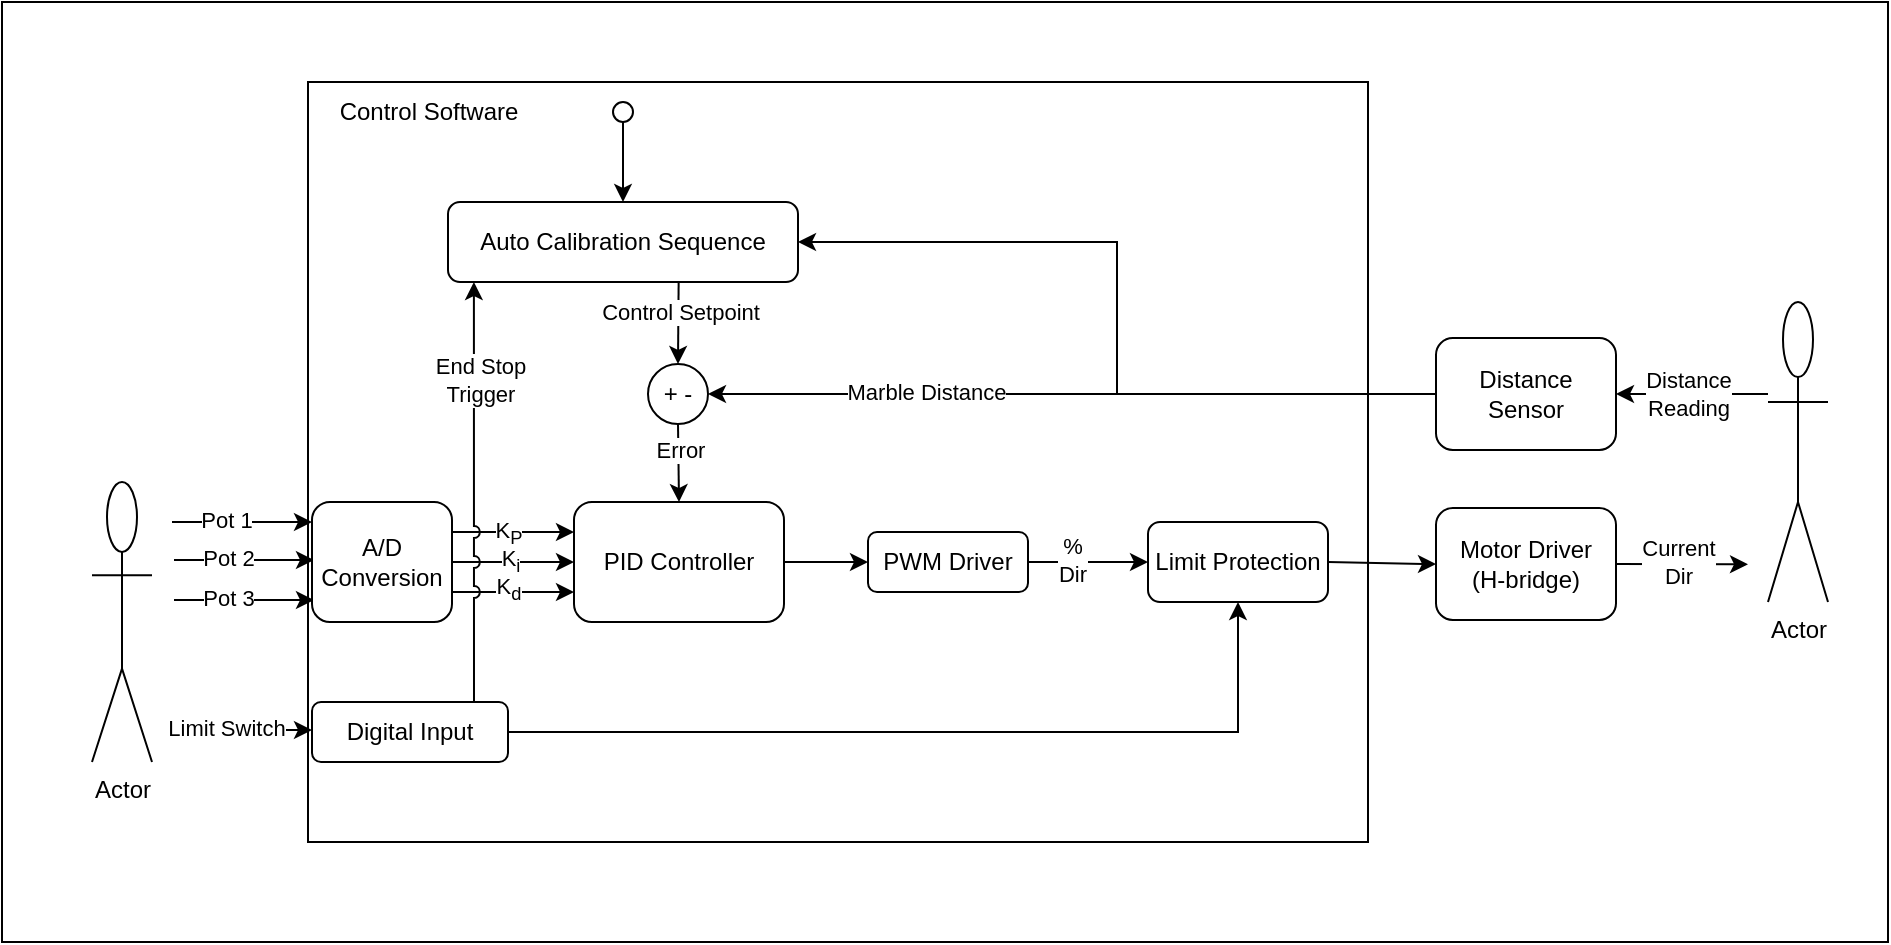 <mxfile version="20.8.16" type="device"><diagram name="Page-1" id="7k-3qhlTeluwv-7RtSWM"><mxGraphModel dx="964" dy="574" grid="1" gridSize="10" guides="1" tooltips="1" connect="1" arrows="1" fold="1" page="1" pageScale="1" pageWidth="850" pageHeight="1100" math="0" shadow="0"><root><mxCell id="0"/><mxCell id="1" parent="0"/><mxCell id="5q08fjCH1yt6JxFpCes3-77" value="" style="rounded=0;whiteSpace=wrap;html=1;" vertex="1" parent="1"><mxGeometry x="87" y="50" width="943" height="470" as="geometry"/></mxCell><mxCell id="5q08fjCH1yt6JxFpCes3-1" value="" style="rounded=0;whiteSpace=wrap;html=1;" vertex="1" parent="1"><mxGeometry x="240" y="90" width="530" height="380" as="geometry"/></mxCell><mxCell id="5q08fjCH1yt6JxFpCes3-75" style="edgeStyle=orthogonalEdgeStyle;rounded=0;jumpStyle=arc;orthogonalLoop=1;jettySize=auto;html=1;entryX=1;entryY=0.5;entryDx=0;entryDy=0;" edge="1" parent="1" source="5q08fjCH1yt6JxFpCes3-2" target="5q08fjCH1yt6JxFpCes3-38"><mxGeometry relative="1" as="geometry"><Array as="points"><mxPoint x="950" y="246"/><mxPoint x="950" y="246"/></Array></mxGeometry></mxCell><mxCell id="5q08fjCH1yt6JxFpCes3-76" value="Distance&lt;br&gt;Reading" style="edgeLabel;html=1;align=center;verticalAlign=middle;resizable=0;points=[];" vertex="1" connectable="0" parent="5q08fjCH1yt6JxFpCes3-75"><mxGeometry x="0.274" relative="1" as="geometry"><mxPoint x="8" as="offset"/></mxGeometry></mxCell><mxCell id="5q08fjCH1yt6JxFpCes3-2" value="Actor" style="shape=umlActor;verticalLabelPosition=bottom;verticalAlign=top;html=1;outlineConnect=0;" vertex="1" parent="1"><mxGeometry x="970" y="200" width="30" height="150" as="geometry"/></mxCell><mxCell id="5q08fjCH1yt6JxFpCes3-8" value="" style="endArrow=classic;html=1;rounded=0;" edge="1" parent="1"><mxGeometry width="50" height="50" relative="1" as="geometry"><mxPoint x="172" y="310" as="sourcePoint"/><mxPoint x="242" y="310" as="targetPoint"/></mxGeometry></mxCell><mxCell id="5q08fjCH1yt6JxFpCes3-10" value="Pot 1" style="edgeLabel;html=1;align=center;verticalAlign=middle;resizable=0;points=[];" vertex="1" connectable="0" parent="5q08fjCH1yt6JxFpCes3-8"><mxGeometry x="-0.228" y="1" relative="1" as="geometry"><mxPoint as="offset"/></mxGeometry></mxCell><mxCell id="5q08fjCH1yt6JxFpCes3-9" value="Actor" style="shape=umlActor;verticalLabelPosition=bottom;verticalAlign=top;html=1;outlineConnect=0;" vertex="1" parent="1"><mxGeometry x="132" y="290" width="30" height="140" as="geometry"/></mxCell><mxCell id="5q08fjCH1yt6JxFpCes3-11" value="" style="endArrow=classic;html=1;rounded=0;" edge="1" parent="1"><mxGeometry width="50" height="50" relative="1" as="geometry"><mxPoint x="173" y="329" as="sourcePoint"/><mxPoint x="243" y="329" as="targetPoint"/></mxGeometry></mxCell><mxCell id="5q08fjCH1yt6JxFpCes3-12" value="Pot 2" style="edgeLabel;html=1;align=center;verticalAlign=middle;resizable=0;points=[];" vertex="1" connectable="0" parent="5q08fjCH1yt6JxFpCes3-11"><mxGeometry x="-0.228" y="1" relative="1" as="geometry"><mxPoint as="offset"/></mxGeometry></mxCell><mxCell id="5q08fjCH1yt6JxFpCes3-13" value="" style="endArrow=classic;html=1;rounded=0;" edge="1" parent="1"><mxGeometry width="50" height="50" relative="1" as="geometry"><mxPoint x="173" y="349" as="sourcePoint"/><mxPoint x="243" y="349" as="targetPoint"/></mxGeometry></mxCell><mxCell id="5q08fjCH1yt6JxFpCes3-14" value="Pot 3" style="edgeLabel;html=1;align=center;verticalAlign=middle;resizable=0;points=[];" vertex="1" connectable="0" parent="5q08fjCH1yt6JxFpCes3-13"><mxGeometry x="-0.228" y="1" relative="1" as="geometry"><mxPoint as="offset"/></mxGeometry></mxCell><mxCell id="5q08fjCH1yt6JxFpCes3-28" style="edgeStyle=orthogonalEdgeStyle;rounded=0;orthogonalLoop=1;jettySize=auto;html=1;exitX=1;exitY=0.25;exitDx=0;exitDy=0;entryX=0;entryY=0.25;entryDx=0;entryDy=0;" edge="1" parent="1" source="5q08fjCH1yt6JxFpCes3-15" target="5q08fjCH1yt6JxFpCes3-25"><mxGeometry relative="1" as="geometry"/></mxCell><mxCell id="5q08fjCH1yt6JxFpCes3-32" value="K&lt;sub&gt;P&lt;/sub&gt;" style="edgeLabel;html=1;align=center;verticalAlign=middle;resizable=0;points=[];" vertex="1" connectable="0" parent="5q08fjCH1yt6JxFpCes3-28"><mxGeometry x="-0.287" y="-1" relative="1" as="geometry"><mxPoint x="6" as="offset"/></mxGeometry></mxCell><mxCell id="5q08fjCH1yt6JxFpCes3-29" style="edgeStyle=orthogonalEdgeStyle;rounded=0;orthogonalLoop=1;jettySize=auto;html=1;exitX=1;exitY=0.5;exitDx=0;exitDy=0;entryX=0;entryY=0.5;entryDx=0;entryDy=0;" edge="1" parent="1" source="5q08fjCH1yt6JxFpCes3-15" target="5q08fjCH1yt6JxFpCes3-25"><mxGeometry relative="1" as="geometry"/></mxCell><mxCell id="5q08fjCH1yt6JxFpCes3-33" value="K&lt;sub&gt;i&lt;/sub&gt;" style="edgeLabel;html=1;align=center;verticalAlign=middle;resizable=0;points=[];" vertex="1" connectable="0" parent="5q08fjCH1yt6JxFpCes3-29"><mxGeometry x="-0.269" relative="1" as="geometry"><mxPoint x="6" as="offset"/></mxGeometry></mxCell><mxCell id="5q08fjCH1yt6JxFpCes3-31" style="edgeStyle=orthogonalEdgeStyle;rounded=0;orthogonalLoop=1;jettySize=auto;html=1;exitX=1;exitY=0.75;exitDx=0;exitDy=0;entryX=0;entryY=0.75;entryDx=0;entryDy=0;" edge="1" parent="1" source="5q08fjCH1yt6JxFpCes3-15" target="5q08fjCH1yt6JxFpCes3-25"><mxGeometry relative="1" as="geometry"/></mxCell><mxCell id="5q08fjCH1yt6JxFpCes3-34" value="K&lt;sub&gt;d&lt;/sub&gt;" style="edgeLabel;html=1;align=center;verticalAlign=middle;resizable=0;points=[];" vertex="1" connectable="0" parent="5q08fjCH1yt6JxFpCes3-31"><mxGeometry x="-0.325" y="1" relative="1" as="geometry"><mxPoint x="7" as="offset"/></mxGeometry></mxCell><mxCell id="5q08fjCH1yt6JxFpCes3-16" value="Control Software&lt;br&gt;" style="text;html=1;align=center;verticalAlign=middle;resizable=0;points=[];autosize=1;strokeColor=none;fillColor=none;" vertex="1" parent="1"><mxGeometry x="245" y="90" width="110" height="30" as="geometry"/></mxCell><mxCell id="5q08fjCH1yt6JxFpCes3-18" value="" style="ellipse;whiteSpace=wrap;html=1;" vertex="1" parent="1"><mxGeometry x="392.5" y="100" width="10" height="10" as="geometry"/></mxCell><mxCell id="5q08fjCH1yt6JxFpCes3-19" value="" style="endArrow=classic;html=1;rounded=0;exitX=0.5;exitY=1;exitDx=0;exitDy=0;entryX=0.5;entryY=0;entryDx=0;entryDy=0;" edge="1" parent="1" source="5q08fjCH1yt6JxFpCes3-18" target="5q08fjCH1yt6JxFpCes3-20"><mxGeometry width="50" height="50" relative="1" as="geometry"><mxPoint x="510" y="250" as="sourcePoint"/><mxPoint x="560" y="200" as="targetPoint"/></mxGeometry></mxCell><mxCell id="5q08fjCH1yt6JxFpCes3-20" value="Auto Calibration Sequence" style="rounded=1;whiteSpace=wrap;html=1;" vertex="1" parent="1"><mxGeometry x="310" y="150" width="175" height="40" as="geometry"/></mxCell><mxCell id="5q08fjCH1yt6JxFpCes3-22" value="" style="endArrow=classic;html=1;rounded=0;exitX=0.659;exitY=0.988;exitDx=0;exitDy=0;exitPerimeter=0;" edge="1" parent="1" source="5q08fjCH1yt6JxFpCes3-20" target="5q08fjCH1yt6JxFpCes3-23"><mxGeometry width="50" height="50" relative="1" as="geometry"><mxPoint x="400" y="240" as="sourcePoint"/><mxPoint x="450" y="190" as="targetPoint"/></mxGeometry></mxCell><mxCell id="5q08fjCH1yt6JxFpCes3-24" value="Control Setpoint" style="edgeLabel;html=1;align=center;verticalAlign=middle;resizable=0;points=[];" vertex="1" connectable="0" parent="5q08fjCH1yt6JxFpCes3-22"><mxGeometry x="-0.253" y="1" relative="1" as="geometry"><mxPoint as="offset"/></mxGeometry></mxCell><mxCell id="5q08fjCH1yt6JxFpCes3-26" style="edgeStyle=orthogonalEdgeStyle;rounded=0;orthogonalLoop=1;jettySize=auto;html=1;exitX=0.5;exitY=1;exitDx=0;exitDy=0;entryX=0.5;entryY=0;entryDx=0;entryDy=0;" edge="1" parent="1" source="5q08fjCH1yt6JxFpCes3-23" target="5q08fjCH1yt6JxFpCes3-25"><mxGeometry relative="1" as="geometry"/></mxCell><mxCell id="5q08fjCH1yt6JxFpCes3-35" value="Error" style="edgeLabel;html=1;align=center;verticalAlign=middle;resizable=0;points=[];" vertex="1" connectable="0" parent="5q08fjCH1yt6JxFpCes3-26"><mxGeometry x="-0.326" relative="1" as="geometry"><mxPoint as="offset"/></mxGeometry></mxCell><mxCell id="5q08fjCH1yt6JxFpCes3-23" value="+ -" style="ellipse;whiteSpace=wrap;html=1;aspect=fixed;" vertex="1" parent="1"><mxGeometry x="410" y="231" width="30" height="30" as="geometry"/></mxCell><mxCell id="5q08fjCH1yt6JxFpCes3-37" style="edgeStyle=orthogonalEdgeStyle;rounded=0;orthogonalLoop=1;jettySize=auto;html=1;exitX=1;exitY=0.5;exitDx=0;exitDy=0;" edge="1" parent="1" source="5q08fjCH1yt6JxFpCes3-25" target="5q08fjCH1yt6JxFpCes3-36"><mxGeometry relative="1" as="geometry"/></mxCell><mxCell id="5q08fjCH1yt6JxFpCes3-25" value="PID Controller" style="rounded=1;whiteSpace=wrap;html=1;" vertex="1" parent="1"><mxGeometry x="373" y="300" width="105" height="60" as="geometry"/></mxCell><mxCell id="5q08fjCH1yt6JxFpCes3-63" style="edgeStyle=orthogonalEdgeStyle;rounded=0;jumpStyle=arc;orthogonalLoop=1;jettySize=auto;html=1;exitX=1;exitY=0.5;exitDx=0;exitDy=0;entryX=0;entryY=0.5;entryDx=0;entryDy=0;" edge="1" parent="1" source="5q08fjCH1yt6JxFpCes3-36" target="5q08fjCH1yt6JxFpCes3-59"><mxGeometry relative="1" as="geometry"/></mxCell><mxCell id="5q08fjCH1yt6JxFpCes3-64" value="%&lt;br&gt;Dir" style="edgeLabel;html=1;align=center;verticalAlign=middle;resizable=0;points=[];" vertex="1" connectable="0" parent="5q08fjCH1yt6JxFpCes3-63"><mxGeometry x="-0.271" y="1" relative="1" as="geometry"><mxPoint as="offset"/></mxGeometry></mxCell><mxCell id="5q08fjCH1yt6JxFpCes3-36" value="PWM Driver" style="rounded=1;whiteSpace=wrap;html=1;" vertex="1" parent="1"><mxGeometry x="520" y="315" width="80" height="30" as="geometry"/></mxCell><mxCell id="5q08fjCH1yt6JxFpCes3-67" style="edgeStyle=orthogonalEdgeStyle;rounded=0;jumpStyle=arc;orthogonalLoop=1;jettySize=auto;html=1;exitX=0;exitY=0.5;exitDx=0;exitDy=0;entryX=1;entryY=0.5;entryDx=0;entryDy=0;" edge="1" parent="1" source="5q08fjCH1yt6JxFpCes3-38" target="5q08fjCH1yt6JxFpCes3-23"><mxGeometry relative="1" as="geometry"/></mxCell><mxCell id="5q08fjCH1yt6JxFpCes3-69" value="Marble Distance" style="edgeLabel;html=1;align=center;verticalAlign=middle;resizable=0;points=[];" vertex="1" connectable="0" parent="5q08fjCH1yt6JxFpCes3-67"><mxGeometry x="0.403" y="-1" relative="1" as="geometry"><mxPoint as="offset"/></mxGeometry></mxCell><mxCell id="5q08fjCH1yt6JxFpCes3-68" style="edgeStyle=orthogonalEdgeStyle;rounded=0;jumpStyle=arc;orthogonalLoop=1;jettySize=auto;html=1;exitX=0;exitY=0.5;exitDx=0;exitDy=0;entryX=1;entryY=0.5;entryDx=0;entryDy=0;" edge="1" parent="1" source="5q08fjCH1yt6JxFpCes3-38" target="5q08fjCH1yt6JxFpCes3-20"><mxGeometry relative="1" as="geometry"/></mxCell><mxCell id="5q08fjCH1yt6JxFpCes3-38" value="Distance Sensor" style="rounded=1;whiteSpace=wrap;html=1;" vertex="1" parent="1"><mxGeometry x="804" y="218" width="90" height="56" as="geometry"/></mxCell><mxCell id="5q08fjCH1yt6JxFpCes3-65" style="edgeStyle=orthogonalEdgeStyle;rounded=0;jumpStyle=arc;orthogonalLoop=1;jettySize=auto;html=1;entryX=0.5;entryY=1;entryDx=0;entryDy=0;" edge="1" parent="1" source="5q08fjCH1yt6JxFpCes3-51" target="5q08fjCH1yt6JxFpCes3-59"><mxGeometry relative="1" as="geometry"/></mxCell><mxCell id="5q08fjCH1yt6JxFpCes3-51" value="Digital Input" style="rounded=1;whiteSpace=wrap;html=1;" vertex="1" parent="1"><mxGeometry x="242" y="400" width="98" height="30" as="geometry"/></mxCell><mxCell id="5q08fjCH1yt6JxFpCes3-15" value="A/D Conversion" style="rounded=1;whiteSpace=wrap;html=1;" vertex="1" parent="1"><mxGeometry x="242" y="300" width="70" height="60" as="geometry"/></mxCell><mxCell id="5q08fjCH1yt6JxFpCes3-53" value="" style="endArrow=classic;html=1;rounded=0;jumpStyle=arc;entryX=0.074;entryY=1;entryDx=0;entryDy=0;entryPerimeter=0;" edge="1" parent="1" target="5q08fjCH1yt6JxFpCes3-20"><mxGeometry width="50" height="50" relative="1" as="geometry"><mxPoint x="323" y="400" as="sourcePoint"/><mxPoint x="373" y="370" as="targetPoint"/></mxGeometry></mxCell><mxCell id="5q08fjCH1yt6JxFpCes3-56" value="End Stop&lt;br&gt;Trigger" style="edgeLabel;html=1;align=center;verticalAlign=middle;resizable=0;points=[];" vertex="1" connectable="0" parent="5q08fjCH1yt6JxFpCes3-53"><mxGeometry x="0.538" y="-3" relative="1" as="geometry"><mxPoint as="offset"/></mxGeometry></mxCell><mxCell id="5q08fjCH1yt6JxFpCes3-57" value="" style="endArrow=classic;html=1;rounded=0;" edge="1" parent="1"><mxGeometry width="50" height="50" relative="1" as="geometry"><mxPoint x="172.0" y="414" as="sourcePoint"/><mxPoint x="242" y="414" as="targetPoint"/></mxGeometry></mxCell><mxCell id="5q08fjCH1yt6JxFpCes3-58" value="Limit Switch" style="edgeLabel;html=1;align=center;verticalAlign=middle;resizable=0;points=[];" vertex="1" connectable="0" parent="5q08fjCH1yt6JxFpCes3-57"><mxGeometry x="-0.228" y="1" relative="1" as="geometry"><mxPoint as="offset"/></mxGeometry></mxCell><mxCell id="5q08fjCH1yt6JxFpCes3-71" style="edgeStyle=orthogonalEdgeStyle;rounded=0;jumpStyle=arc;orthogonalLoop=1;jettySize=auto;html=1;exitX=1;exitY=0.5;exitDx=0;exitDy=0;entryX=0;entryY=0.5;entryDx=0;entryDy=0;" edge="1" parent="1" source="5q08fjCH1yt6JxFpCes3-59" target="5q08fjCH1yt6JxFpCes3-70"><mxGeometry relative="1" as="geometry"/></mxCell><mxCell id="5q08fjCH1yt6JxFpCes3-59" value="Limit Protection" style="rounded=1;whiteSpace=wrap;html=1;" vertex="1" parent="1"><mxGeometry x="660" y="310" width="90" height="40" as="geometry"/></mxCell><mxCell id="5q08fjCH1yt6JxFpCes3-72" style="edgeStyle=orthogonalEdgeStyle;rounded=0;jumpStyle=arc;orthogonalLoop=1;jettySize=auto;html=1;exitX=1;exitY=0.5;exitDx=0;exitDy=0;" edge="1" parent="1" source="5q08fjCH1yt6JxFpCes3-70"><mxGeometry relative="1" as="geometry"><mxPoint x="960" y="331.167" as="targetPoint"/></mxGeometry></mxCell><mxCell id="5q08fjCH1yt6JxFpCes3-73" value="Current&lt;br&gt;Dir" style="edgeLabel;html=1;align=center;verticalAlign=middle;resizable=0;points=[];" vertex="1" connectable="0" parent="5q08fjCH1yt6JxFpCes3-72"><mxGeometry x="-0.258" y="2" relative="1" as="geometry"><mxPoint x="6" y="1" as="offset"/></mxGeometry></mxCell><mxCell id="5q08fjCH1yt6JxFpCes3-70" value="Motor Driver&lt;br&gt;(H-bridge)" style="rounded=1;whiteSpace=wrap;html=1;" vertex="1" parent="1"><mxGeometry x="804" y="303" width="90" height="56" as="geometry"/></mxCell></root></mxGraphModel></diagram></mxfile>
